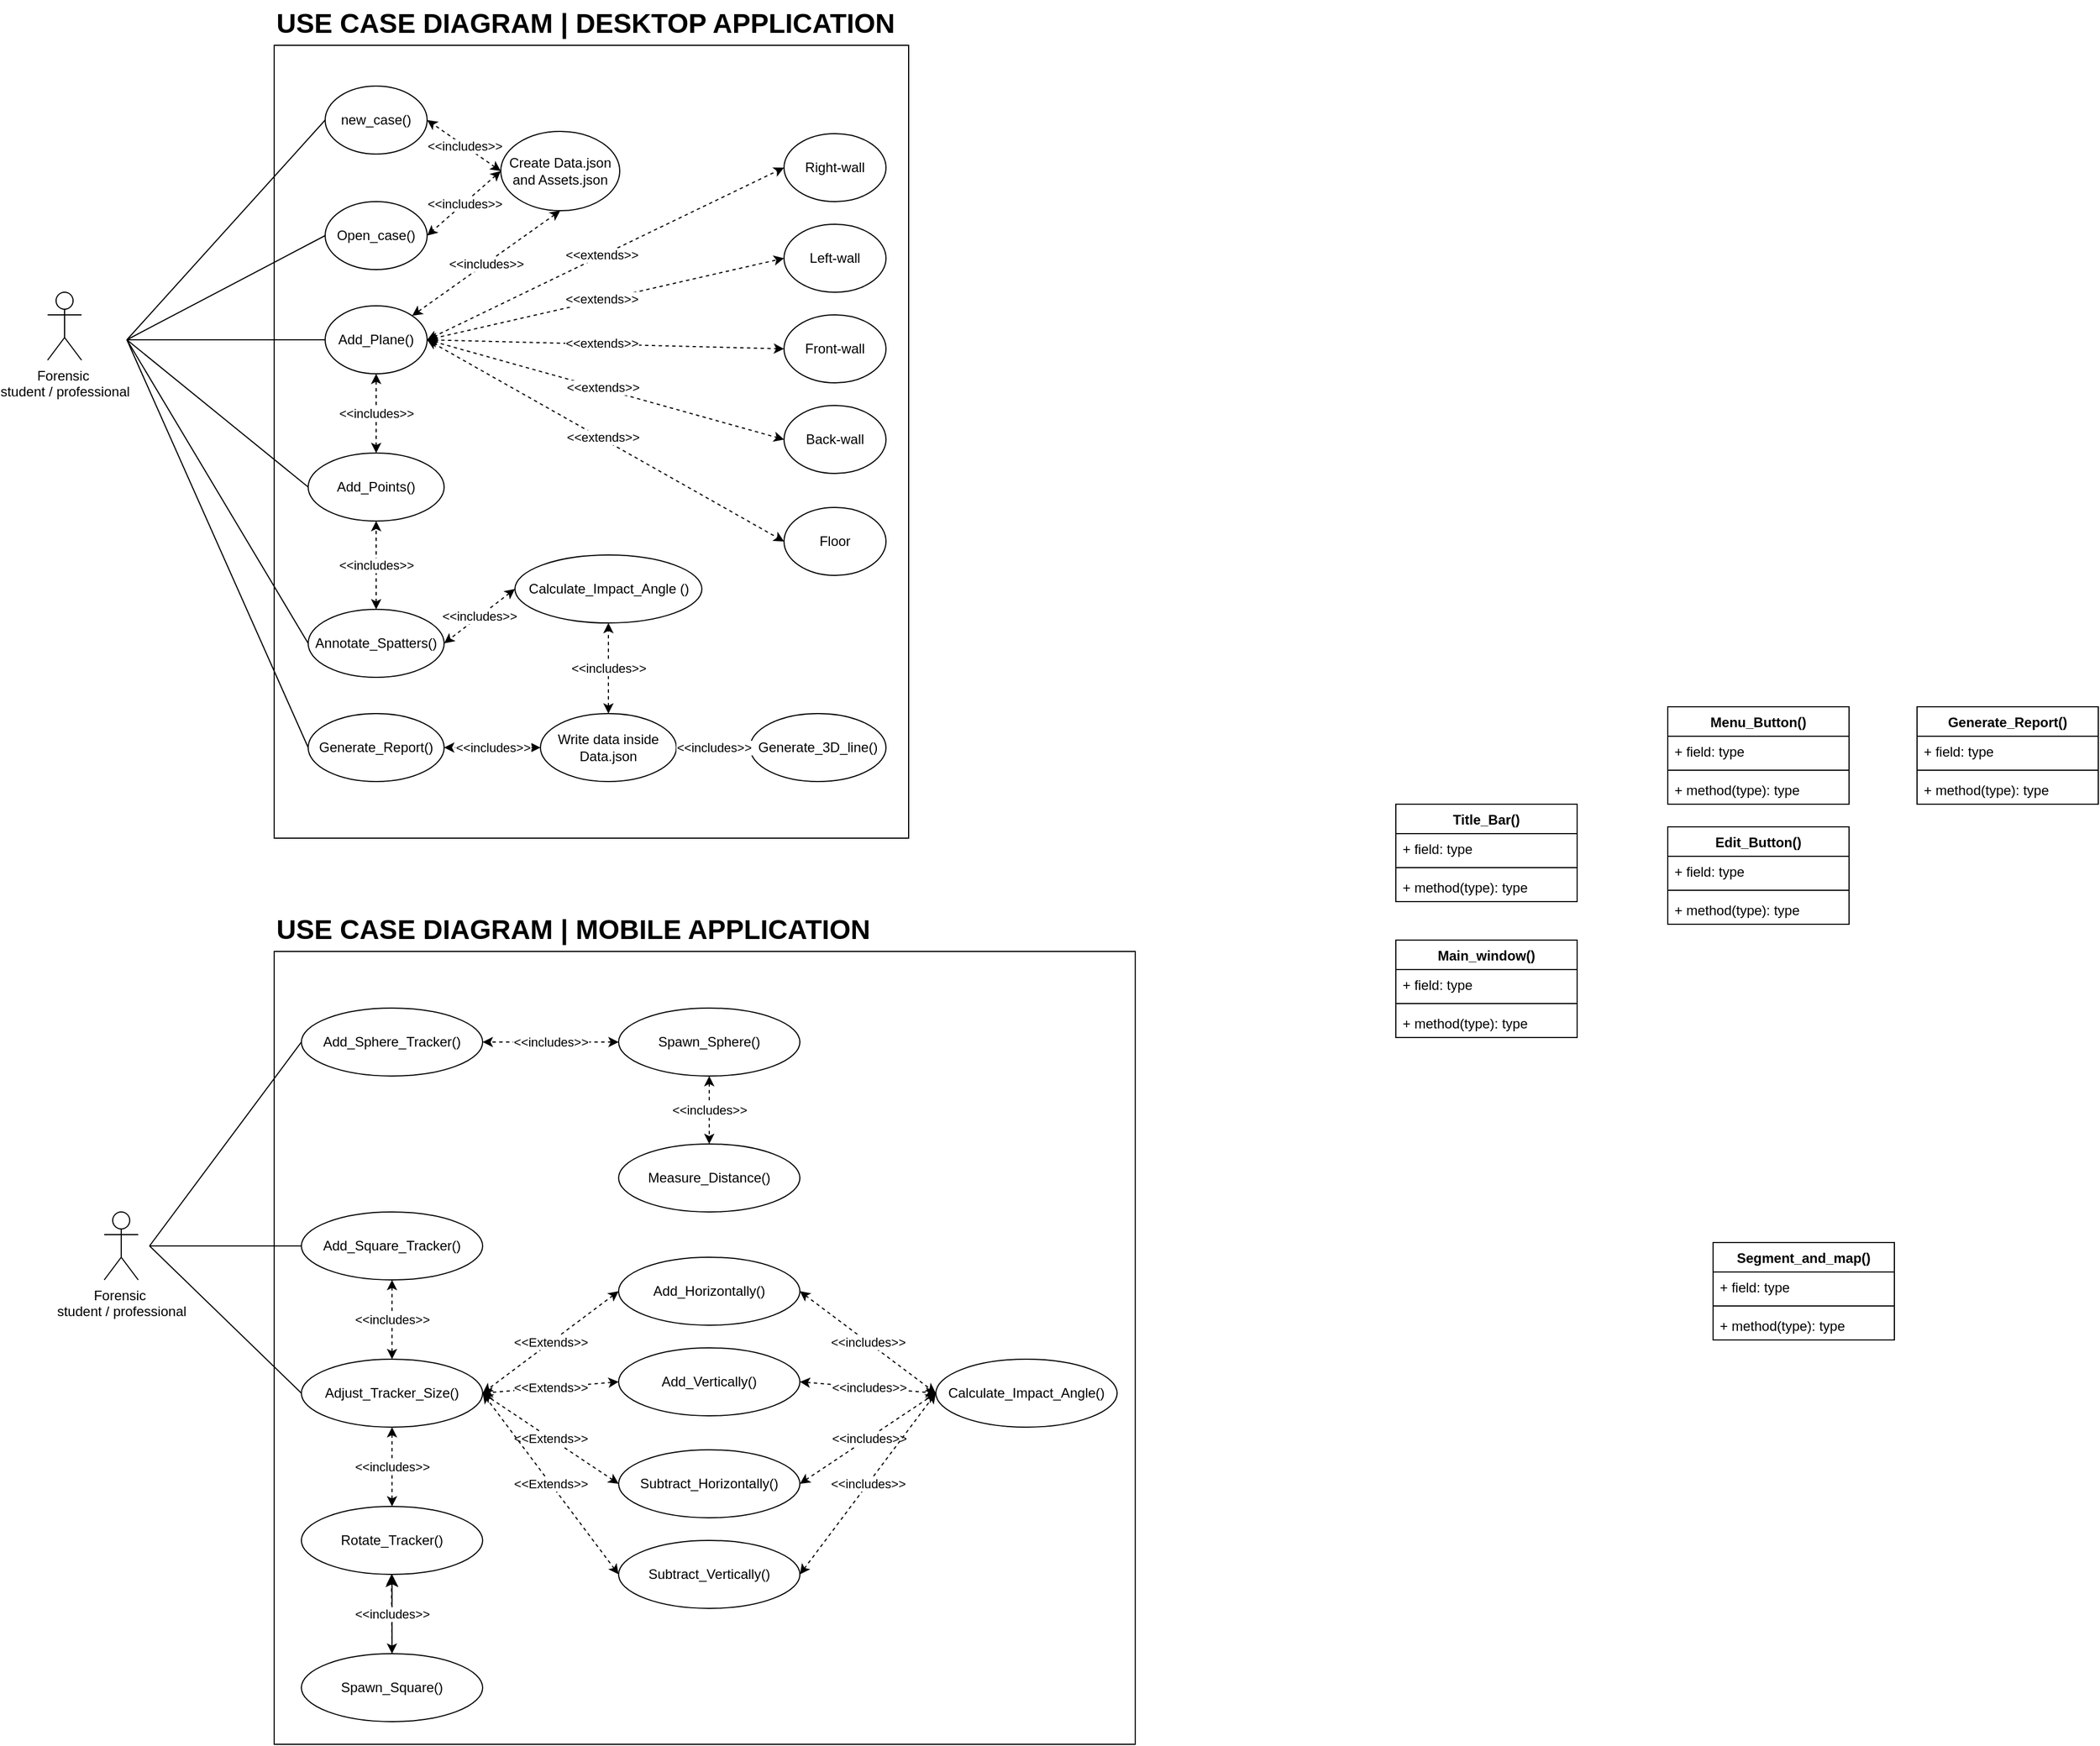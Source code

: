 <mxfile version="26.1.1">
  <diagram name="Page-1" id="USe7JkYApASF65cn7Bxd">
    <mxGraphModel dx="1627" dy="911" grid="1" gridSize="10" guides="1" tooltips="1" connect="1" arrows="1" fold="1" page="1" pageScale="1" pageWidth="850" pageHeight="1100" math="0" shadow="0">
      <root>
        <mxCell id="0" />
        <mxCell id="1" parent="0" />
        <mxCell id="eS0NiImWV8BJjzmMwiop-34" value="" style="rounded=0;whiteSpace=wrap;html=1;movable=0;resizable=0;rotatable=0;deletable=0;editable=0;locked=1;connectable=0;" parent="1" vertex="1">
          <mxGeometry x="190" y="990" width="760" height="700" as="geometry" />
        </mxCell>
        <mxCell id="eS0NiImWV8BJjzmMwiop-35" value="Forensic&amp;nbsp;&lt;div&gt;student / professional&lt;/div&gt;" style="shape=umlActor;verticalLabelPosition=bottom;verticalAlign=top;html=1;outlineConnect=0;" parent="1" vertex="1">
          <mxGeometry x="40" y="1220" width="30" height="60" as="geometry" />
        </mxCell>
        <mxCell id="eS0NiImWV8BJjzmMwiop-36" value="&lt;h1 style=&quot;margin-top: 0px;&quot;&gt;USE CASE DIAGRAM | MOBILE APPLICATION&lt;/h1&gt;" style="text;html=1;whiteSpace=wrap;overflow=hidden;rounded=0;" parent="1" vertex="1">
          <mxGeometry x="190" y="950" width="590" height="50" as="geometry" />
        </mxCell>
        <mxCell id="eS0NiImWV8BJjzmMwiop-38" value="" style="group" parent="1" vertex="1" connectable="0">
          <mxGeometry x="-10" y="150" width="790" height="740" as="geometry" />
        </mxCell>
        <mxCell id="eS0NiImWV8BJjzmMwiop-2" value="" style="rounded=0;whiteSpace=wrap;html=1;movable=1;resizable=1;rotatable=1;deletable=1;editable=1;locked=0;connectable=1;" parent="eS0NiImWV8BJjzmMwiop-38" vertex="1">
          <mxGeometry x="200" y="40" width="560" height="700" as="geometry" />
        </mxCell>
        <mxCell id="uYjDv0PG9nmL270Jhfq2-1" value="Forensic&amp;nbsp;&lt;div&gt;student / professional&lt;/div&gt;" style="shape=umlActor;verticalLabelPosition=bottom;verticalAlign=top;html=1;outlineConnect=0;" parent="eS0NiImWV8BJjzmMwiop-38" vertex="1">
          <mxGeometry y="258" width="30" height="60" as="geometry" />
        </mxCell>
        <mxCell id="uYjDv0PG9nmL270Jhfq2-3" value="new_case()" style="ellipse;whiteSpace=wrap;html=1;" parent="eS0NiImWV8BJjzmMwiop-38" vertex="1">
          <mxGeometry x="245" y="76" width="90" height="60" as="geometry" />
        </mxCell>
        <mxCell id="uYjDv0PG9nmL270Jhfq2-4" value="Open_case()" style="ellipse;whiteSpace=wrap;html=1;" parent="eS0NiImWV8BJjzmMwiop-38" vertex="1">
          <mxGeometry x="245" y="178" width="90" height="60" as="geometry" />
        </mxCell>
        <mxCell id="uYjDv0PG9nmL270Jhfq2-5" value="" style="endArrow=none;html=1;rounded=0;entryX=0;entryY=0.5;entryDx=0;entryDy=0;" parent="eS0NiImWV8BJjzmMwiop-38" target="uYjDv0PG9nmL270Jhfq2-3" edge="1">
          <mxGeometry width="50" height="50" relative="1" as="geometry">
            <mxPoint x="70" y="300" as="sourcePoint" />
            <mxPoint x="230" y="106" as="targetPoint" />
          </mxGeometry>
        </mxCell>
        <mxCell id="uYjDv0PG9nmL270Jhfq2-6" value="" style="endArrow=none;html=1;rounded=0;entryX=0;entryY=0.5;entryDx=0;entryDy=0;" parent="eS0NiImWV8BJjzmMwiop-38" target="uYjDv0PG9nmL270Jhfq2-4" edge="1">
          <mxGeometry width="50" height="50" relative="1" as="geometry">
            <mxPoint x="70" y="300" as="sourcePoint" />
            <mxPoint x="240" y="116" as="targetPoint" />
          </mxGeometry>
        </mxCell>
        <mxCell id="uYjDv0PG9nmL270Jhfq2-7" value="Add_Plane()" style="ellipse;whiteSpace=wrap;html=1;" parent="eS0NiImWV8BJjzmMwiop-38" vertex="1">
          <mxGeometry x="245" y="270" width="90" height="60" as="geometry" />
        </mxCell>
        <mxCell id="uYjDv0PG9nmL270Jhfq2-9" value="Right-wall" style="ellipse;whiteSpace=wrap;html=1;" parent="eS0NiImWV8BJjzmMwiop-38" vertex="1">
          <mxGeometry x="650" y="118" width="90" height="60" as="geometry" />
        </mxCell>
        <mxCell id="uYjDv0PG9nmL270Jhfq2-10" value="Left-wall" style="ellipse;whiteSpace=wrap;html=1;" parent="eS0NiImWV8BJjzmMwiop-38" vertex="1">
          <mxGeometry x="650" y="198" width="90" height="60" as="geometry" />
        </mxCell>
        <mxCell id="uYjDv0PG9nmL270Jhfq2-11" value="Front-wall" style="ellipse;whiteSpace=wrap;html=1;" parent="eS0NiImWV8BJjzmMwiop-38" vertex="1">
          <mxGeometry x="650" y="278" width="90" height="60" as="geometry" />
        </mxCell>
        <mxCell id="uYjDv0PG9nmL270Jhfq2-12" value="Back-wall" style="ellipse;whiteSpace=wrap;html=1;" parent="eS0NiImWV8BJjzmMwiop-38" vertex="1">
          <mxGeometry x="650" y="358" width="90" height="60" as="geometry" />
        </mxCell>
        <mxCell id="uYjDv0PG9nmL270Jhfq2-13" value="Floor" style="ellipse;whiteSpace=wrap;html=1;" parent="eS0NiImWV8BJjzmMwiop-38" vertex="1">
          <mxGeometry x="650" y="448" width="90" height="60" as="geometry" />
        </mxCell>
        <mxCell id="uYjDv0PG9nmL270Jhfq2-19" value="" style="endArrow=classic;startArrow=classic;html=1;rounded=0;dashed=1;entryX=0;entryY=0.5;entryDx=0;entryDy=0;exitX=1;exitY=0.5;exitDx=0;exitDy=0;" parent="eS0NiImWV8BJjzmMwiop-38" source="uYjDv0PG9nmL270Jhfq2-7" target="uYjDv0PG9nmL270Jhfq2-9" edge="1">
          <mxGeometry width="50" height="50" relative="1" as="geometry">
            <mxPoint x="142" y="271" as="sourcePoint" />
            <mxPoint x="240" y="318" as="targetPoint" />
          </mxGeometry>
        </mxCell>
        <mxCell id="uYjDv0PG9nmL270Jhfq2-20" value="&amp;lt;&amp;lt;extends&amp;gt;&amp;gt;" style="edgeLabel;html=1;align=center;verticalAlign=middle;resizable=0;points=[];" parent="uYjDv0PG9nmL270Jhfq2-19" vertex="1" connectable="0">
          <mxGeometry x="-0.021" y="1" relative="1" as="geometry">
            <mxPoint as="offset" />
          </mxGeometry>
        </mxCell>
        <mxCell id="uYjDv0PG9nmL270Jhfq2-21" value="" style="endArrow=classic;startArrow=classic;html=1;rounded=0;dashed=1;entryX=0;entryY=0.5;entryDx=0;entryDy=0;exitX=1;exitY=0.5;exitDx=0;exitDy=0;" parent="eS0NiImWV8BJjzmMwiop-38" source="uYjDv0PG9nmL270Jhfq2-7" target="uYjDv0PG9nmL270Jhfq2-10" edge="1">
          <mxGeometry width="50" height="50" relative="1" as="geometry">
            <mxPoint x="330" y="318" as="sourcePoint" />
            <mxPoint x="440" y="158" as="targetPoint" />
          </mxGeometry>
        </mxCell>
        <mxCell id="uYjDv0PG9nmL270Jhfq2-22" value="&amp;lt;&amp;lt;extends&amp;gt;&amp;gt;" style="edgeLabel;html=1;align=center;verticalAlign=middle;resizable=0;points=[];" parent="uYjDv0PG9nmL270Jhfq2-21" vertex="1" connectable="0">
          <mxGeometry x="-0.021" y="1" relative="1" as="geometry">
            <mxPoint as="offset" />
          </mxGeometry>
        </mxCell>
        <mxCell id="uYjDv0PG9nmL270Jhfq2-23" value="" style="endArrow=classic;startArrow=classic;html=1;rounded=0;dashed=1;entryX=0;entryY=0.5;entryDx=0;entryDy=0;exitX=1;exitY=0.5;exitDx=0;exitDy=0;" parent="eS0NiImWV8BJjzmMwiop-38" source="uYjDv0PG9nmL270Jhfq2-7" target="uYjDv0PG9nmL270Jhfq2-11" edge="1">
          <mxGeometry width="50" height="50" relative="1" as="geometry">
            <mxPoint x="340" y="328" as="sourcePoint" />
            <mxPoint x="450" y="168" as="targetPoint" />
          </mxGeometry>
        </mxCell>
        <mxCell id="uYjDv0PG9nmL270Jhfq2-24" value="&amp;lt;&amp;lt;extends&amp;gt;&amp;gt;" style="edgeLabel;html=1;align=center;verticalAlign=middle;resizable=0;points=[];" parent="uYjDv0PG9nmL270Jhfq2-23" vertex="1" connectable="0">
          <mxGeometry x="-0.021" y="1" relative="1" as="geometry">
            <mxPoint as="offset" />
          </mxGeometry>
        </mxCell>
        <mxCell id="uYjDv0PG9nmL270Jhfq2-25" value="" style="endArrow=classic;startArrow=classic;html=1;rounded=0;dashed=1;entryX=0;entryY=0.5;entryDx=0;entryDy=0;exitX=1;exitY=0.5;exitDx=0;exitDy=0;" parent="eS0NiImWV8BJjzmMwiop-38" source="uYjDv0PG9nmL270Jhfq2-7" target="uYjDv0PG9nmL270Jhfq2-12" edge="1">
          <mxGeometry width="50" height="50" relative="1" as="geometry">
            <mxPoint x="350" y="338" as="sourcePoint" />
            <mxPoint x="460" y="178" as="targetPoint" />
          </mxGeometry>
        </mxCell>
        <mxCell id="uYjDv0PG9nmL270Jhfq2-26" value="&amp;lt;&amp;lt;extends&amp;gt;&amp;gt;" style="edgeLabel;html=1;align=center;verticalAlign=middle;resizable=0;points=[];" parent="uYjDv0PG9nmL270Jhfq2-25" vertex="1" connectable="0">
          <mxGeometry x="-0.021" y="1" relative="1" as="geometry">
            <mxPoint as="offset" />
          </mxGeometry>
        </mxCell>
        <mxCell id="uYjDv0PG9nmL270Jhfq2-27" value="" style="endArrow=classic;startArrow=classic;html=1;rounded=0;dashed=1;entryX=0;entryY=0.5;entryDx=0;entryDy=0;exitX=1;exitY=0.5;exitDx=0;exitDy=0;" parent="eS0NiImWV8BJjzmMwiop-38" source="uYjDv0PG9nmL270Jhfq2-7" target="uYjDv0PG9nmL270Jhfq2-13" edge="1">
          <mxGeometry width="50" height="50" relative="1" as="geometry">
            <mxPoint x="360" y="348" as="sourcePoint" />
            <mxPoint x="470" y="188" as="targetPoint" />
          </mxGeometry>
        </mxCell>
        <mxCell id="uYjDv0PG9nmL270Jhfq2-28" value="&amp;lt;&amp;lt;extends&amp;gt;&amp;gt;" style="edgeLabel;html=1;align=center;verticalAlign=middle;resizable=0;points=[];" parent="uYjDv0PG9nmL270Jhfq2-27" vertex="1" connectable="0">
          <mxGeometry x="-0.021" y="1" relative="1" as="geometry">
            <mxPoint as="offset" />
          </mxGeometry>
        </mxCell>
        <mxCell id="uYjDv0PG9nmL270Jhfq2-30" value="Add_Points()" style="ellipse;whiteSpace=wrap;html=1;" parent="eS0NiImWV8BJjzmMwiop-38" vertex="1">
          <mxGeometry x="230" y="400" width="120" height="60" as="geometry" />
        </mxCell>
        <mxCell id="uYjDv0PG9nmL270Jhfq2-41" value="" style="endArrow=classic;startArrow=classic;html=1;rounded=0;dashed=1;entryX=0.5;entryY=1;entryDx=0;entryDy=0;exitX=0.5;exitY=0;exitDx=0;exitDy=0;" parent="eS0NiImWV8BJjzmMwiop-38" source="uYjDv0PG9nmL270Jhfq2-30" target="uYjDv0PG9nmL270Jhfq2-7" edge="1">
          <mxGeometry width="50" height="50" relative="1" as="geometry">
            <mxPoint x="140" y="368" as="sourcePoint" />
            <mxPoint x="240" y="318" as="targetPoint" />
          </mxGeometry>
        </mxCell>
        <mxCell id="uYjDv0PG9nmL270Jhfq2-42" value="&amp;lt;&amp;lt;includes&amp;gt;&amp;gt;" style="edgeLabel;html=1;align=center;verticalAlign=middle;resizable=0;points=[];" parent="uYjDv0PG9nmL270Jhfq2-41" vertex="1" connectable="0">
          <mxGeometry x="0.002" relative="1" as="geometry">
            <mxPoint as="offset" />
          </mxGeometry>
        </mxCell>
        <mxCell id="uYjDv0PG9nmL270Jhfq2-43" value="Annotate_Spatters()" style="ellipse;whiteSpace=wrap;html=1;" parent="eS0NiImWV8BJjzmMwiop-38" vertex="1">
          <mxGeometry x="230" y="538" width="120" height="60" as="geometry" />
        </mxCell>
        <mxCell id="uYjDv0PG9nmL270Jhfq2-44" value="" style="endArrow=classic;startArrow=classic;html=1;rounded=0;dashed=1;entryX=0.5;entryY=1;entryDx=0;entryDy=0;exitX=0.5;exitY=0;exitDx=0;exitDy=0;" parent="eS0NiImWV8BJjzmMwiop-38" source="uYjDv0PG9nmL270Jhfq2-43" target="uYjDv0PG9nmL270Jhfq2-30" edge="1">
          <mxGeometry width="50" height="50" relative="1" as="geometry">
            <mxPoint x="390" y="668" as="sourcePoint" />
            <mxPoint x="390" y="558" as="targetPoint" />
          </mxGeometry>
        </mxCell>
        <mxCell id="uYjDv0PG9nmL270Jhfq2-45" value="&amp;lt;&amp;lt;includes&amp;gt;&amp;gt;" style="edgeLabel;html=1;align=center;verticalAlign=middle;resizable=0;points=[];" parent="uYjDv0PG9nmL270Jhfq2-44" vertex="1" connectable="0">
          <mxGeometry x="0.002" relative="1" as="geometry">
            <mxPoint as="offset" />
          </mxGeometry>
        </mxCell>
        <mxCell id="_AARv4OHIewm0ZB3Cl0f-1" value="Calculate_Impact_Angle ()" style="ellipse;whiteSpace=wrap;html=1;" parent="eS0NiImWV8BJjzmMwiop-38" vertex="1">
          <mxGeometry x="412.5" y="490" width="165" height="60" as="geometry" />
        </mxCell>
        <mxCell id="_AARv4OHIewm0ZB3Cl0f-2" value="" style="endArrow=classic;startArrow=classic;html=1;rounded=0;dashed=1;entryX=1;entryY=0.5;entryDx=0;entryDy=0;exitX=0;exitY=0.5;exitDx=0;exitDy=0;" parent="eS0NiImWV8BJjzmMwiop-38" source="_AARv4OHIewm0ZB3Cl0f-1" target="uYjDv0PG9nmL270Jhfq2-43" edge="1">
          <mxGeometry width="50" height="50" relative="1" as="geometry">
            <mxPoint x="610" y="668" as="sourcePoint" />
            <mxPoint x="495" y="508" as="targetPoint" />
          </mxGeometry>
        </mxCell>
        <mxCell id="_AARv4OHIewm0ZB3Cl0f-3" value="&amp;lt;&amp;lt;includes&amp;gt;&amp;gt;" style="edgeLabel;html=1;align=center;verticalAlign=middle;resizable=0;points=[];" parent="_AARv4OHIewm0ZB3Cl0f-2" vertex="1" connectable="0">
          <mxGeometry x="0.002" relative="1" as="geometry">
            <mxPoint as="offset" />
          </mxGeometry>
        </mxCell>
        <mxCell id="eS0NiImWV8BJjzmMwiop-1" value="&lt;h1 style=&quot;margin-top: 0px;&quot;&gt;USE CASE DIAGRAM | DESKTOP APPLICATION&lt;/h1&gt;" style="text;html=1;whiteSpace=wrap;overflow=hidden;rounded=0;" parent="eS0NiImWV8BJjzmMwiop-38" vertex="1">
          <mxGeometry x="200" width="590" height="50" as="geometry" />
        </mxCell>
        <mxCell id="eS0NiImWV8BJjzmMwiop-4" value="Create Data.json and Assets.json" style="ellipse;whiteSpace=wrap;html=1;" parent="eS0NiImWV8BJjzmMwiop-38" vertex="1">
          <mxGeometry x="400" y="116" width="105" height="70" as="geometry" />
        </mxCell>
        <mxCell id="eS0NiImWV8BJjzmMwiop-5" value="" style="endArrow=classic;startArrow=classic;html=1;rounded=0;dashed=1;entryX=1;entryY=0.5;entryDx=0;entryDy=0;exitX=0;exitY=0.5;exitDx=0;exitDy=0;" parent="eS0NiImWV8BJjzmMwiop-38" source="eS0NiImWV8BJjzmMwiop-4" target="uYjDv0PG9nmL270Jhfq2-3" edge="1">
          <mxGeometry width="50" height="50" relative="1" as="geometry">
            <mxPoint x="400" y="151" as="sourcePoint" />
            <mxPoint x="360" y="216" as="targetPoint" />
          </mxGeometry>
        </mxCell>
        <mxCell id="eS0NiImWV8BJjzmMwiop-6" value="&amp;lt;&amp;lt;includes&amp;gt;&amp;gt;" style="edgeLabel;html=1;align=center;verticalAlign=middle;resizable=0;points=[];" parent="eS0NiImWV8BJjzmMwiop-5" vertex="1" connectable="0">
          <mxGeometry x="0.002" relative="1" as="geometry">
            <mxPoint as="offset" />
          </mxGeometry>
        </mxCell>
        <mxCell id="eS0NiImWV8BJjzmMwiop-9" value="" style="endArrow=classic;startArrow=classic;html=1;rounded=0;dashed=1;entryX=1;entryY=0.5;entryDx=0;entryDy=0;exitX=0;exitY=0.5;exitDx=0;exitDy=0;" parent="eS0NiImWV8BJjzmMwiop-38" source="eS0NiImWV8BJjzmMwiop-4" target="uYjDv0PG9nmL270Jhfq2-4" edge="1">
          <mxGeometry width="50" height="50" relative="1" as="geometry">
            <mxPoint x="397" y="152" as="sourcePoint" />
            <mxPoint x="330" y="116" as="targetPoint" />
          </mxGeometry>
        </mxCell>
        <mxCell id="eS0NiImWV8BJjzmMwiop-10" value="&amp;lt;&amp;lt;includes&amp;gt;&amp;gt;" style="edgeLabel;html=1;align=center;verticalAlign=middle;resizable=0;points=[];" parent="eS0NiImWV8BJjzmMwiop-9" vertex="1" connectable="0">
          <mxGeometry x="0.002" relative="1" as="geometry">
            <mxPoint as="offset" />
          </mxGeometry>
        </mxCell>
        <mxCell id="eS0NiImWV8BJjzmMwiop-11" value="" style="endArrow=none;html=1;rounded=0;entryX=0;entryY=0.5;entryDx=0;entryDy=0;" parent="eS0NiImWV8BJjzmMwiop-38" target="uYjDv0PG9nmL270Jhfq2-7" edge="1">
          <mxGeometry width="50" height="50" relative="1" as="geometry">
            <mxPoint x="70" y="300" as="sourcePoint" />
            <mxPoint x="230" y="300" as="targetPoint" />
          </mxGeometry>
        </mxCell>
        <mxCell id="eS0NiImWV8BJjzmMwiop-12" value="" style="endArrow=classic;startArrow=classic;html=1;rounded=0;dashed=1;entryX=1;entryY=0;entryDx=0;entryDy=0;exitX=0.5;exitY=1;exitDx=0;exitDy=0;" parent="eS0NiImWV8BJjzmMwiop-38" source="eS0NiImWV8BJjzmMwiop-4" target="uYjDv0PG9nmL270Jhfq2-7" edge="1">
          <mxGeometry width="50" height="50" relative="1" as="geometry">
            <mxPoint x="390" y="215" as="sourcePoint" />
            <mxPoint x="310" y="270" as="targetPoint" />
          </mxGeometry>
        </mxCell>
        <mxCell id="eS0NiImWV8BJjzmMwiop-13" value="&amp;lt;&amp;lt;includes&amp;gt;&amp;gt;" style="edgeLabel;html=1;align=center;verticalAlign=middle;resizable=0;points=[];" parent="eS0NiImWV8BJjzmMwiop-12" vertex="1" connectable="0">
          <mxGeometry x="0.002" relative="1" as="geometry">
            <mxPoint as="offset" />
          </mxGeometry>
        </mxCell>
        <mxCell id="eS0NiImWV8BJjzmMwiop-14" value="" style="endArrow=none;html=1;rounded=0;entryX=0;entryY=0.5;entryDx=0;entryDy=0;" parent="eS0NiImWV8BJjzmMwiop-38" target="uYjDv0PG9nmL270Jhfq2-30" edge="1">
          <mxGeometry width="50" height="50" relative="1" as="geometry">
            <mxPoint x="70" y="300" as="sourcePoint" />
            <mxPoint x="240" y="310" as="targetPoint" />
          </mxGeometry>
        </mxCell>
        <mxCell id="eS0NiImWV8BJjzmMwiop-15" value="" style="endArrow=none;html=1;rounded=0;entryX=0;entryY=0.5;entryDx=0;entryDy=0;" parent="eS0NiImWV8BJjzmMwiop-38" target="uYjDv0PG9nmL270Jhfq2-43" edge="1">
          <mxGeometry width="50" height="50" relative="1" as="geometry">
            <mxPoint x="70" y="300" as="sourcePoint" />
            <mxPoint x="240" y="440" as="targetPoint" />
          </mxGeometry>
        </mxCell>
        <mxCell id="eS0NiImWV8BJjzmMwiop-18" value="Write data inside Data.json" style="ellipse;whiteSpace=wrap;html=1;" parent="eS0NiImWV8BJjzmMwiop-38" vertex="1">
          <mxGeometry x="435" y="630" width="120" height="60" as="geometry" />
        </mxCell>
        <mxCell id="eS0NiImWV8BJjzmMwiop-19" value="" style="endArrow=classic;startArrow=classic;html=1;rounded=0;dashed=1;entryX=0.5;entryY=1;entryDx=0;entryDy=0;exitX=0.5;exitY=0;exitDx=0;exitDy=0;" parent="eS0NiImWV8BJjzmMwiop-38" source="eS0NiImWV8BJjzmMwiop-18" target="_AARv4OHIewm0ZB3Cl0f-1" edge="1">
          <mxGeometry width="50" height="50" relative="1" as="geometry">
            <mxPoint x="665" y="620" as="sourcePoint" />
            <mxPoint x="550" y="620" as="targetPoint" />
          </mxGeometry>
        </mxCell>
        <mxCell id="eS0NiImWV8BJjzmMwiop-20" value="&amp;lt;&amp;lt;includes&amp;gt;&amp;gt;" style="edgeLabel;html=1;align=center;verticalAlign=middle;resizable=0;points=[];" parent="eS0NiImWV8BJjzmMwiop-19" vertex="1" connectable="0">
          <mxGeometry x="0.002" relative="1" as="geometry">
            <mxPoint as="offset" />
          </mxGeometry>
        </mxCell>
        <mxCell id="eS0NiImWV8BJjzmMwiop-21" value="Generate_3D_line()" style="ellipse;whiteSpace=wrap;html=1;" parent="eS0NiImWV8BJjzmMwiop-38" vertex="1">
          <mxGeometry x="620" y="630" width="120" height="60" as="geometry" />
        </mxCell>
        <mxCell id="eS0NiImWV8BJjzmMwiop-22" value="" style="endArrow=classic;startArrow=classic;html=1;rounded=0;dashed=1;entryX=1;entryY=0.5;entryDx=0;entryDy=0;exitX=0;exitY=0.5;exitDx=0;exitDy=0;" parent="eS0NiImWV8BJjzmMwiop-38" source="eS0NiImWV8BJjzmMwiop-21" target="eS0NiImWV8BJjzmMwiop-18" edge="1">
          <mxGeometry width="50" height="50" relative="1" as="geometry">
            <mxPoint x="660" y="578" as="sourcePoint" />
            <mxPoint x="535" y="578" as="targetPoint" />
          </mxGeometry>
        </mxCell>
        <mxCell id="eS0NiImWV8BJjzmMwiop-23" value="&amp;lt;&amp;lt;includes&amp;gt;&amp;gt;" style="edgeLabel;html=1;align=center;verticalAlign=middle;resizable=0;points=[];" parent="eS0NiImWV8BJjzmMwiop-22" vertex="1" connectable="0">
          <mxGeometry x="0.002" relative="1" as="geometry">
            <mxPoint as="offset" />
          </mxGeometry>
        </mxCell>
        <mxCell id="eS0NiImWV8BJjzmMwiop-24" value="Generate_Report()" style="ellipse;whiteSpace=wrap;html=1;" parent="eS0NiImWV8BJjzmMwiop-38" vertex="1">
          <mxGeometry x="230" y="630" width="120" height="60" as="geometry" />
        </mxCell>
        <mxCell id="eS0NiImWV8BJjzmMwiop-25" value="" style="endArrow=none;html=1;rounded=0;entryX=0;entryY=0.5;entryDx=0;entryDy=0;" parent="eS0NiImWV8BJjzmMwiop-38" target="eS0NiImWV8BJjzmMwiop-24" edge="1">
          <mxGeometry width="50" height="50" relative="1" as="geometry">
            <mxPoint x="70" y="300" as="sourcePoint" />
            <mxPoint x="240" y="578" as="targetPoint" />
          </mxGeometry>
        </mxCell>
        <mxCell id="eS0NiImWV8BJjzmMwiop-32" value="" style="endArrow=classic;startArrow=classic;html=1;rounded=0;dashed=1;entryX=1;entryY=0.5;entryDx=0;entryDy=0;exitX=0;exitY=0.5;exitDx=0;exitDy=0;" parent="eS0NiImWV8BJjzmMwiop-38" source="eS0NiImWV8BJjzmMwiop-18" target="eS0NiImWV8BJjzmMwiop-24" edge="1">
          <mxGeometry width="50" height="50" relative="1" as="geometry">
            <mxPoint x="462" y="598" as="sourcePoint" />
            <mxPoint x="400" y="646" as="targetPoint" />
          </mxGeometry>
        </mxCell>
        <mxCell id="eS0NiImWV8BJjzmMwiop-33" value="&amp;lt;&amp;lt;includes&amp;gt;&amp;gt;" style="edgeLabel;html=1;align=center;verticalAlign=middle;resizable=0;points=[];" parent="eS0NiImWV8BJjzmMwiop-32" vertex="1" connectable="0">
          <mxGeometry x="0.002" relative="1" as="geometry">
            <mxPoint as="offset" />
          </mxGeometry>
        </mxCell>
        <mxCell id="eS0NiImWV8BJjzmMwiop-39" value="Add_Sphere_Tracker()" style="ellipse;whiteSpace=wrap;html=1;" parent="1" vertex="1">
          <mxGeometry x="214" y="1040" width="160" height="60" as="geometry" />
        </mxCell>
        <mxCell id="eS0NiImWV8BJjzmMwiop-40" value="Add_Square_Tracker()" style="ellipse;whiteSpace=wrap;html=1;" parent="1" vertex="1">
          <mxGeometry x="214" y="1220" width="160" height="60" as="geometry" />
        </mxCell>
        <mxCell id="eS0NiImWV8BJjzmMwiop-41" value="" style="endArrow=none;html=1;rounded=0;fontSize=12;startSize=8;endSize=8;curved=1;entryX=0;entryY=0.5;entryDx=0;entryDy=0;" parent="1" target="eS0NiImWV8BJjzmMwiop-39" edge="1">
          <mxGeometry width="50" height="50" relative="1" as="geometry">
            <mxPoint x="80" y="1250" as="sourcePoint" />
            <mxPoint x="400" y="1030" as="targetPoint" />
          </mxGeometry>
        </mxCell>
        <mxCell id="eS0NiImWV8BJjzmMwiop-42" value="" style="endArrow=none;html=1;rounded=0;fontSize=12;startSize=8;endSize=8;curved=1;entryX=0;entryY=0.5;entryDx=0;entryDy=0;" parent="1" target="eS0NiImWV8BJjzmMwiop-40" edge="1">
          <mxGeometry width="50" height="50" relative="1" as="geometry">
            <mxPoint x="80" y="1250" as="sourcePoint" />
            <mxPoint x="250" y="1080" as="targetPoint" />
          </mxGeometry>
        </mxCell>
        <mxCell id="eS0NiImWV8BJjzmMwiop-44" value="Spawn_Sphere()" style="ellipse;whiteSpace=wrap;html=1;" parent="1" vertex="1">
          <mxGeometry x="494" y="1040" width="160" height="60" as="geometry" />
        </mxCell>
        <mxCell id="eS0NiImWV8BJjzmMwiop-46" value="" style="endArrow=classic;startArrow=classic;html=1;rounded=0;dashed=1;entryX=1;entryY=0.5;entryDx=0;entryDy=0;exitX=0;exitY=0.5;exitDx=0;exitDy=0;" parent="1" source="eS0NiImWV8BJjzmMwiop-44" target="eS0NiImWV8BJjzmMwiop-39" edge="1">
          <mxGeometry width="50" height="50" relative="1" as="geometry">
            <mxPoint x="479" y="1060" as="sourcePoint" />
            <mxPoint x="394" y="1060" as="targetPoint" />
          </mxGeometry>
        </mxCell>
        <mxCell id="eS0NiImWV8BJjzmMwiop-47" value="&amp;lt;&amp;lt;includes&amp;gt;&amp;gt;" style="edgeLabel;html=1;align=center;verticalAlign=middle;resizable=0;points=[];" parent="eS0NiImWV8BJjzmMwiop-46" vertex="1" connectable="0">
          <mxGeometry x="0.002" relative="1" as="geometry">
            <mxPoint as="offset" />
          </mxGeometry>
        </mxCell>
        <mxCell id="eS0NiImWV8BJjzmMwiop-48" value="Measure_Distance()" style="ellipse;whiteSpace=wrap;html=1;" parent="1" vertex="1">
          <mxGeometry x="494" y="1160" width="160" height="60" as="geometry" />
        </mxCell>
        <mxCell id="eS0NiImWV8BJjzmMwiop-49" value="" style="endArrow=classic;startArrow=classic;html=1;rounded=0;dashed=1;entryX=0.5;entryY=0;entryDx=0;entryDy=0;exitX=0.5;exitY=1;exitDx=0;exitDy=0;" parent="1" source="eS0NiImWV8BJjzmMwiop-44" target="eS0NiImWV8BJjzmMwiop-48" edge="1">
          <mxGeometry width="50" height="50" relative="1" as="geometry">
            <mxPoint x="504" y="1080" as="sourcePoint" />
            <mxPoint x="384" y="1080" as="targetPoint" />
          </mxGeometry>
        </mxCell>
        <mxCell id="eS0NiImWV8BJjzmMwiop-50" value="&amp;lt;&amp;lt;includes&amp;gt;&amp;gt;" style="edgeLabel;html=1;align=center;verticalAlign=middle;resizable=0;points=[];" parent="eS0NiImWV8BJjzmMwiop-49" vertex="1" connectable="0">
          <mxGeometry x="0.002" relative="1" as="geometry">
            <mxPoint as="offset" />
          </mxGeometry>
        </mxCell>
        <mxCell id="eS0NiImWV8BJjzmMwiop-51" value="Adjust_Tracker_Size()" style="ellipse;whiteSpace=wrap;html=1;" parent="1" vertex="1">
          <mxGeometry x="214" y="1350" width="160" height="60" as="geometry" />
        </mxCell>
        <mxCell id="eS0NiImWV8BJjzmMwiop-52" value="Subtract_Horizontally() " style="ellipse;whiteSpace=wrap;html=1;" parent="1" vertex="1">
          <mxGeometry x="494" y="1430" width="160" height="60" as="geometry" />
        </mxCell>
        <mxCell id="eS0NiImWV8BJjzmMwiop-53" value="Subtract_Vertically() " style="ellipse;whiteSpace=wrap;html=1;" parent="1" vertex="1">
          <mxGeometry x="494" y="1510" width="160" height="60" as="geometry" />
        </mxCell>
        <mxCell id="eS0NiImWV8BJjzmMwiop-54" value="Add_Horizontally() " style="ellipse;whiteSpace=wrap;html=1;" parent="1" vertex="1">
          <mxGeometry x="494" y="1260" width="160" height="60" as="geometry" />
        </mxCell>
        <mxCell id="eS0NiImWV8BJjzmMwiop-55" value="Add_Vertically() " style="ellipse;whiteSpace=wrap;html=1;" parent="1" vertex="1">
          <mxGeometry x="494" y="1340" width="160" height="60" as="geometry" />
        </mxCell>
        <mxCell id="eS0NiImWV8BJjzmMwiop-56" value="" style="endArrow=none;html=1;rounded=0;fontSize=12;startSize=8;endSize=8;curved=1;entryX=0;entryY=0.5;entryDx=0;entryDy=0;" parent="1" target="eS0NiImWV8BJjzmMwiop-51" edge="1">
          <mxGeometry width="50" height="50" relative="1" as="geometry">
            <mxPoint x="80" y="1250" as="sourcePoint" />
            <mxPoint x="250" y="1260" as="targetPoint" />
          </mxGeometry>
        </mxCell>
        <mxCell id="eS0NiImWV8BJjzmMwiop-57" value="" style="endArrow=classic;startArrow=classic;html=1;rounded=0;dashed=1;entryX=1;entryY=0.5;entryDx=0;entryDy=0;exitX=0;exitY=0.5;exitDx=0;exitDy=0;" parent="1" source="eS0NiImWV8BJjzmMwiop-54" target="eS0NiImWV8BJjzmMwiop-51" edge="1">
          <mxGeometry width="50" height="50" relative="1" as="geometry">
            <mxPoint x="474" y="1420" as="sourcePoint" />
            <mxPoint x="354" y="1420" as="targetPoint" />
          </mxGeometry>
        </mxCell>
        <mxCell id="eS0NiImWV8BJjzmMwiop-58" value="&amp;lt;&amp;lt;Extends&amp;gt;&amp;gt;" style="edgeLabel;html=1;align=center;verticalAlign=middle;resizable=0;points=[];" parent="eS0NiImWV8BJjzmMwiop-57" vertex="1" connectable="0">
          <mxGeometry x="0.002" relative="1" as="geometry">
            <mxPoint as="offset" />
          </mxGeometry>
        </mxCell>
        <mxCell id="eS0NiImWV8BJjzmMwiop-59" value="" style="endArrow=classic;startArrow=classic;html=1;rounded=0;dashed=1;entryX=1;entryY=0.5;entryDx=0;entryDy=0;exitX=0;exitY=0.5;exitDx=0;exitDy=0;" parent="1" source="eS0NiImWV8BJjzmMwiop-55" target="eS0NiImWV8BJjzmMwiop-51" edge="1">
          <mxGeometry width="50" height="50" relative="1" as="geometry">
            <mxPoint x="434" y="1300" as="sourcePoint" />
            <mxPoint x="384" y="1390" as="targetPoint" />
          </mxGeometry>
        </mxCell>
        <mxCell id="eS0NiImWV8BJjzmMwiop-60" value="&amp;lt;&amp;lt;Extends&amp;gt;&amp;gt;" style="edgeLabel;html=1;align=center;verticalAlign=middle;resizable=0;points=[];" parent="eS0NiImWV8BJjzmMwiop-59" vertex="1" connectable="0">
          <mxGeometry x="0.002" relative="1" as="geometry">
            <mxPoint as="offset" />
          </mxGeometry>
        </mxCell>
        <mxCell id="eS0NiImWV8BJjzmMwiop-61" value="" style="endArrow=classic;startArrow=classic;html=1;rounded=0;dashed=1;entryX=1;entryY=0.5;entryDx=0;entryDy=0;exitX=0;exitY=0.5;exitDx=0;exitDy=0;" parent="1" source="eS0NiImWV8BJjzmMwiop-52" target="eS0NiImWV8BJjzmMwiop-51" edge="1">
          <mxGeometry width="50" height="50" relative="1" as="geometry">
            <mxPoint x="444" y="1310" as="sourcePoint" />
            <mxPoint x="394" y="1400" as="targetPoint" />
          </mxGeometry>
        </mxCell>
        <mxCell id="eS0NiImWV8BJjzmMwiop-62" value="&amp;lt;&amp;lt;Extends&amp;gt;&amp;gt;" style="edgeLabel;html=1;align=center;verticalAlign=middle;resizable=0;points=[];" parent="eS0NiImWV8BJjzmMwiop-61" vertex="1" connectable="0">
          <mxGeometry x="0.002" relative="1" as="geometry">
            <mxPoint as="offset" />
          </mxGeometry>
        </mxCell>
        <mxCell id="eS0NiImWV8BJjzmMwiop-63" value="" style="endArrow=classic;startArrow=classic;html=1;rounded=0;dashed=1;entryX=1;entryY=0.5;entryDx=0;entryDy=0;exitX=0;exitY=0.5;exitDx=0;exitDy=0;" parent="1" source="eS0NiImWV8BJjzmMwiop-53" target="eS0NiImWV8BJjzmMwiop-51" edge="1">
          <mxGeometry width="50" height="50" relative="1" as="geometry">
            <mxPoint x="454" y="1320" as="sourcePoint" />
            <mxPoint x="404" y="1410" as="targetPoint" />
          </mxGeometry>
        </mxCell>
        <mxCell id="eS0NiImWV8BJjzmMwiop-64" value="&amp;lt;&amp;lt;Extends&amp;gt;&amp;gt;" style="edgeLabel;html=1;align=center;verticalAlign=middle;resizable=0;points=[];" parent="eS0NiImWV8BJjzmMwiop-63" vertex="1" connectable="0">
          <mxGeometry x="0.002" relative="1" as="geometry">
            <mxPoint as="offset" />
          </mxGeometry>
        </mxCell>
        <mxCell id="eS0NiImWV8BJjzmMwiop-65" value="" style="endArrow=classic;startArrow=classic;html=1;rounded=0;dashed=1;entryX=0.5;entryY=0;entryDx=0;entryDy=0;exitX=0.5;exitY=1;exitDx=0;exitDy=0;" parent="1" source="eS0NiImWV8BJjzmMwiop-40" target="eS0NiImWV8BJjzmMwiop-51" edge="1">
          <mxGeometry width="50" height="50" relative="1" as="geometry">
            <mxPoint x="464" y="1330" as="sourcePoint" />
            <mxPoint x="344" y="1330" as="targetPoint" />
          </mxGeometry>
        </mxCell>
        <mxCell id="eS0NiImWV8BJjzmMwiop-66" value="&amp;lt;&amp;lt;includes&amp;gt;&amp;gt;" style="edgeLabel;html=1;align=center;verticalAlign=middle;resizable=0;points=[];" parent="eS0NiImWV8BJjzmMwiop-65" vertex="1" connectable="0">
          <mxGeometry x="0.002" relative="1" as="geometry">
            <mxPoint as="offset" />
          </mxGeometry>
        </mxCell>
        <mxCell id="eS0NiImWV8BJjzmMwiop-67" value="Rotate_Tracker()" style="ellipse;whiteSpace=wrap;html=1;" parent="1" vertex="1">
          <mxGeometry x="214" y="1480" width="160" height="60" as="geometry" />
        </mxCell>
        <mxCell id="eS0NiImWV8BJjzmMwiop-68" value="" style="endArrow=classic;startArrow=classic;html=1;rounded=0;dashed=1;entryX=0.5;entryY=0;entryDx=0;entryDy=0;exitX=0.5;exitY=1;exitDx=0;exitDy=0;" parent="1" source="eS0NiImWV8BJjzmMwiop-51" target="eS0NiImWV8BJjzmMwiop-67" edge="1">
          <mxGeometry width="50" height="50" relative="1" as="geometry">
            <mxPoint x="314" y="1460" as="sourcePoint" />
            <mxPoint x="314" y="1530" as="targetPoint" />
          </mxGeometry>
        </mxCell>
        <mxCell id="eS0NiImWV8BJjzmMwiop-69" value="&amp;lt;&amp;lt;includes&amp;gt;&amp;gt;" style="edgeLabel;html=1;align=center;verticalAlign=middle;resizable=0;points=[];" parent="eS0NiImWV8BJjzmMwiop-68" vertex="1" connectable="0">
          <mxGeometry x="0.002" relative="1" as="geometry">
            <mxPoint as="offset" />
          </mxGeometry>
        </mxCell>
        <mxCell id="eS0NiImWV8BJjzmMwiop-73" value="" style="edgeStyle=none;curved=1;rounded=0;orthogonalLoop=1;jettySize=auto;html=1;fontSize=12;startSize=8;endSize=8;" parent="1" source="eS0NiImWV8BJjzmMwiop-70" target="eS0NiImWV8BJjzmMwiop-67" edge="1">
          <mxGeometry relative="1" as="geometry" />
        </mxCell>
        <mxCell id="eS0NiImWV8BJjzmMwiop-74" value="" style="edgeStyle=none;curved=1;rounded=0;orthogonalLoop=1;jettySize=auto;html=1;fontSize=12;startSize=8;endSize=8;" parent="1" source="eS0NiImWV8BJjzmMwiop-70" target="eS0NiImWV8BJjzmMwiop-67" edge="1">
          <mxGeometry relative="1" as="geometry" />
        </mxCell>
        <mxCell id="eS0NiImWV8BJjzmMwiop-70" value="Spawn_Square()" style="ellipse;whiteSpace=wrap;html=1;" parent="1" vertex="1">
          <mxGeometry x="214" y="1610" width="160" height="60" as="geometry" />
        </mxCell>
        <mxCell id="eS0NiImWV8BJjzmMwiop-71" value="" style="endArrow=classic;startArrow=classic;html=1;rounded=0;dashed=1;entryX=0.5;entryY=0;entryDx=0;entryDy=0;exitX=0.5;exitY=1;exitDx=0;exitDy=0;" parent="1" target="eS0NiImWV8BJjzmMwiop-70" edge="1">
          <mxGeometry width="50" height="50" relative="1" as="geometry">
            <mxPoint x="293.5" y="1540" as="sourcePoint" />
            <mxPoint x="293.5" y="1610" as="targetPoint" />
          </mxGeometry>
        </mxCell>
        <mxCell id="eS0NiImWV8BJjzmMwiop-72" value="&amp;lt;&amp;lt;includes&amp;gt;&amp;gt;" style="edgeLabel;html=1;align=center;verticalAlign=middle;resizable=0;points=[];" parent="eS0NiImWV8BJjzmMwiop-71" vertex="1" connectable="0">
          <mxGeometry x="0.002" relative="1" as="geometry">
            <mxPoint as="offset" />
          </mxGeometry>
        </mxCell>
        <mxCell id="eS0NiImWV8BJjzmMwiop-75" value="" style="endArrow=classic;startArrow=classic;html=1;rounded=0;dashed=1;entryX=0;entryY=0.5;entryDx=0;entryDy=0;exitX=1;exitY=0.5;exitDx=0;exitDy=0;" parent="1" source="eS0NiImWV8BJjzmMwiop-54" target="eS0NiImWV8BJjzmMwiop-77" edge="1">
          <mxGeometry width="50" height="50" relative="1" as="geometry">
            <mxPoint x="764" y="1320" as="sourcePoint" />
            <mxPoint x="764" y="1390" as="targetPoint" />
          </mxGeometry>
        </mxCell>
        <mxCell id="eS0NiImWV8BJjzmMwiop-76" value="&amp;lt;&amp;lt;includes&amp;gt;&amp;gt;" style="edgeLabel;html=1;align=center;verticalAlign=middle;resizable=0;points=[];" parent="eS0NiImWV8BJjzmMwiop-75" vertex="1" connectable="0">
          <mxGeometry x="0.002" relative="1" as="geometry">
            <mxPoint as="offset" />
          </mxGeometry>
        </mxCell>
        <mxCell id="eS0NiImWV8BJjzmMwiop-77" value="Calculate_Impact_Angle()" style="ellipse;whiteSpace=wrap;html=1;" parent="1" vertex="1">
          <mxGeometry x="774" y="1350" width="160" height="60" as="geometry" />
        </mxCell>
        <mxCell id="eS0NiImWV8BJjzmMwiop-78" value="" style="endArrow=classic;startArrow=classic;html=1;rounded=0;dashed=1;entryX=0;entryY=0.5;entryDx=0;entryDy=0;exitX=1;exitY=0.5;exitDx=0;exitDy=0;" parent="1" source="eS0NiImWV8BJjzmMwiop-55" target="eS0NiImWV8BJjzmMwiop-77" edge="1">
          <mxGeometry width="50" height="50" relative="1" as="geometry">
            <mxPoint x="684" y="1390" as="sourcePoint" />
            <mxPoint x="724" y="1470" as="targetPoint" />
          </mxGeometry>
        </mxCell>
        <mxCell id="eS0NiImWV8BJjzmMwiop-79" value="&amp;lt;&amp;lt;includes&amp;gt;&amp;gt;" style="edgeLabel;html=1;align=center;verticalAlign=middle;resizable=0;points=[];" parent="eS0NiImWV8BJjzmMwiop-78" vertex="1" connectable="0">
          <mxGeometry x="0.002" relative="1" as="geometry">
            <mxPoint as="offset" />
          </mxGeometry>
        </mxCell>
        <mxCell id="eS0NiImWV8BJjzmMwiop-80" value="" style="endArrow=classic;startArrow=classic;html=1;rounded=0;dashed=1;entryX=0;entryY=0.5;entryDx=0;entryDy=0;exitX=1;exitY=0.5;exitDx=0;exitDy=0;" parent="1" source="eS0NiImWV8BJjzmMwiop-52" target="eS0NiImWV8BJjzmMwiop-77" edge="1">
          <mxGeometry width="50" height="50" relative="1" as="geometry">
            <mxPoint x="664" y="1300" as="sourcePoint" />
            <mxPoint x="784" y="1380" as="targetPoint" />
          </mxGeometry>
        </mxCell>
        <mxCell id="eS0NiImWV8BJjzmMwiop-81" value="&amp;lt;&amp;lt;includes&amp;gt;&amp;gt;" style="edgeLabel;html=1;align=center;verticalAlign=middle;resizable=0;points=[];" parent="eS0NiImWV8BJjzmMwiop-80" vertex="1" connectable="0">
          <mxGeometry x="0.002" relative="1" as="geometry">
            <mxPoint as="offset" />
          </mxGeometry>
        </mxCell>
        <mxCell id="eS0NiImWV8BJjzmMwiop-82" value="" style="endArrow=classic;startArrow=classic;html=1;rounded=0;dashed=1;entryX=0;entryY=0.5;entryDx=0;entryDy=0;exitX=1;exitY=0.5;exitDx=0;exitDy=0;" parent="1" source="eS0NiImWV8BJjzmMwiop-53" target="eS0NiImWV8BJjzmMwiop-77" edge="1">
          <mxGeometry width="50" height="50" relative="1" as="geometry">
            <mxPoint x="664" y="1470" as="sourcePoint" />
            <mxPoint x="804" y="1400" as="targetPoint" />
          </mxGeometry>
        </mxCell>
        <mxCell id="eS0NiImWV8BJjzmMwiop-83" value="&amp;lt;&amp;lt;includes&amp;gt;&amp;gt;" style="edgeLabel;html=1;align=center;verticalAlign=middle;resizable=0;points=[];" parent="eS0NiImWV8BJjzmMwiop-82" vertex="1" connectable="0">
          <mxGeometry x="0.002" relative="1" as="geometry">
            <mxPoint as="offset" />
          </mxGeometry>
        </mxCell>
        <mxCell id="tfWPRsVwhH4SyhzoojjA-15" value="Main_window()" style="swimlane;fontStyle=1;align=center;verticalAlign=top;childLayout=stackLayout;horizontal=1;startSize=26;horizontalStack=0;resizeParent=1;resizeParentMax=0;resizeLast=0;collapsible=1;marginBottom=0;whiteSpace=wrap;html=1;" vertex="1" parent="1">
          <mxGeometry x="1180" y="980" width="160" height="86" as="geometry">
            <mxRectangle x="1180" y="980" width="100" height="30" as="alternateBounds" />
          </mxGeometry>
        </mxCell>
        <mxCell id="tfWPRsVwhH4SyhzoojjA-16" value="+ field: type" style="text;strokeColor=none;fillColor=none;align=left;verticalAlign=top;spacingLeft=4;spacingRight=4;overflow=hidden;rotatable=0;points=[[0,0.5],[1,0.5]];portConstraint=eastwest;whiteSpace=wrap;html=1;" vertex="1" parent="tfWPRsVwhH4SyhzoojjA-15">
          <mxGeometry y="26" width="160" height="26" as="geometry" />
        </mxCell>
        <mxCell id="tfWPRsVwhH4SyhzoojjA-17" value="" style="line;strokeWidth=1;fillColor=none;align=left;verticalAlign=middle;spacingTop=-1;spacingLeft=3;spacingRight=3;rotatable=0;labelPosition=right;points=[];portConstraint=eastwest;strokeColor=inherit;" vertex="1" parent="tfWPRsVwhH4SyhzoojjA-15">
          <mxGeometry y="52" width="160" height="8" as="geometry" />
        </mxCell>
        <mxCell id="tfWPRsVwhH4SyhzoojjA-18" value="+ method(type): type" style="text;strokeColor=none;fillColor=none;align=left;verticalAlign=top;spacingLeft=4;spacingRight=4;overflow=hidden;rotatable=0;points=[[0,0.5],[1,0.5]];portConstraint=eastwest;whiteSpace=wrap;html=1;" vertex="1" parent="tfWPRsVwhH4SyhzoojjA-15">
          <mxGeometry y="60" width="160" height="26" as="geometry" />
        </mxCell>
        <mxCell id="tfWPRsVwhH4SyhzoojjA-19" value="Generate_Report()" style="swimlane;fontStyle=1;align=center;verticalAlign=top;childLayout=stackLayout;horizontal=1;startSize=26;horizontalStack=0;resizeParent=1;resizeParentMax=0;resizeLast=0;collapsible=1;marginBottom=0;whiteSpace=wrap;html=1;" vertex="1" parent="1">
          <mxGeometry x="1640" y="774" width="160" height="86" as="geometry">
            <mxRectangle x="1180" y="980" width="100" height="30" as="alternateBounds" />
          </mxGeometry>
        </mxCell>
        <mxCell id="tfWPRsVwhH4SyhzoojjA-20" value="+ field: type" style="text;strokeColor=none;fillColor=none;align=left;verticalAlign=top;spacingLeft=4;spacingRight=4;overflow=hidden;rotatable=0;points=[[0,0.5],[1,0.5]];portConstraint=eastwest;whiteSpace=wrap;html=1;" vertex="1" parent="tfWPRsVwhH4SyhzoojjA-19">
          <mxGeometry y="26" width="160" height="26" as="geometry" />
        </mxCell>
        <mxCell id="tfWPRsVwhH4SyhzoojjA-21" value="" style="line;strokeWidth=1;fillColor=none;align=left;verticalAlign=middle;spacingTop=-1;spacingLeft=3;spacingRight=3;rotatable=0;labelPosition=right;points=[];portConstraint=eastwest;strokeColor=inherit;" vertex="1" parent="tfWPRsVwhH4SyhzoojjA-19">
          <mxGeometry y="52" width="160" height="8" as="geometry" />
        </mxCell>
        <mxCell id="tfWPRsVwhH4SyhzoojjA-22" value="+ method(type): type" style="text;strokeColor=none;fillColor=none;align=left;verticalAlign=top;spacingLeft=4;spacingRight=4;overflow=hidden;rotatable=0;points=[[0,0.5],[1,0.5]];portConstraint=eastwest;whiteSpace=wrap;html=1;" vertex="1" parent="tfWPRsVwhH4SyhzoojjA-19">
          <mxGeometry y="60" width="160" height="26" as="geometry" />
        </mxCell>
        <mxCell id="tfWPRsVwhH4SyhzoojjA-23" value="Title_Bar()" style="swimlane;fontStyle=1;align=center;verticalAlign=top;childLayout=stackLayout;horizontal=1;startSize=26;horizontalStack=0;resizeParent=1;resizeParentMax=0;resizeLast=0;collapsible=1;marginBottom=0;whiteSpace=wrap;html=1;" vertex="1" parent="1">
          <mxGeometry x="1180" y="860" width="160" height="86" as="geometry">
            <mxRectangle x="1180" y="980" width="100" height="30" as="alternateBounds" />
          </mxGeometry>
        </mxCell>
        <mxCell id="tfWPRsVwhH4SyhzoojjA-24" value="+ field: type" style="text;strokeColor=none;fillColor=none;align=left;verticalAlign=top;spacingLeft=4;spacingRight=4;overflow=hidden;rotatable=0;points=[[0,0.5],[1,0.5]];portConstraint=eastwest;whiteSpace=wrap;html=1;" vertex="1" parent="tfWPRsVwhH4SyhzoojjA-23">
          <mxGeometry y="26" width="160" height="26" as="geometry" />
        </mxCell>
        <mxCell id="tfWPRsVwhH4SyhzoojjA-25" value="" style="line;strokeWidth=1;fillColor=none;align=left;verticalAlign=middle;spacingTop=-1;spacingLeft=3;spacingRight=3;rotatable=0;labelPosition=right;points=[];portConstraint=eastwest;strokeColor=inherit;" vertex="1" parent="tfWPRsVwhH4SyhzoojjA-23">
          <mxGeometry y="52" width="160" height="8" as="geometry" />
        </mxCell>
        <mxCell id="tfWPRsVwhH4SyhzoojjA-26" value="+ method(type): type" style="text;strokeColor=none;fillColor=none;align=left;verticalAlign=top;spacingLeft=4;spacingRight=4;overflow=hidden;rotatable=0;points=[[0,0.5],[1,0.5]];portConstraint=eastwest;whiteSpace=wrap;html=1;" vertex="1" parent="tfWPRsVwhH4SyhzoojjA-23">
          <mxGeometry y="60" width="160" height="26" as="geometry" />
        </mxCell>
        <mxCell id="tfWPRsVwhH4SyhzoojjA-27" value="Menu_Button()" style="swimlane;fontStyle=1;align=center;verticalAlign=top;childLayout=stackLayout;horizontal=1;startSize=26;horizontalStack=0;resizeParent=1;resizeParentMax=0;resizeLast=0;collapsible=1;marginBottom=0;whiteSpace=wrap;html=1;" vertex="1" parent="1">
          <mxGeometry x="1420" y="774" width="160" height="86" as="geometry">
            <mxRectangle x="1180" y="980" width="100" height="30" as="alternateBounds" />
          </mxGeometry>
        </mxCell>
        <mxCell id="tfWPRsVwhH4SyhzoojjA-28" value="+ field: type" style="text;strokeColor=none;fillColor=none;align=left;verticalAlign=top;spacingLeft=4;spacingRight=4;overflow=hidden;rotatable=0;points=[[0,0.5],[1,0.5]];portConstraint=eastwest;whiteSpace=wrap;html=1;" vertex="1" parent="tfWPRsVwhH4SyhzoojjA-27">
          <mxGeometry y="26" width="160" height="26" as="geometry" />
        </mxCell>
        <mxCell id="tfWPRsVwhH4SyhzoojjA-29" value="" style="line;strokeWidth=1;fillColor=none;align=left;verticalAlign=middle;spacingTop=-1;spacingLeft=3;spacingRight=3;rotatable=0;labelPosition=right;points=[];portConstraint=eastwest;strokeColor=inherit;" vertex="1" parent="tfWPRsVwhH4SyhzoojjA-27">
          <mxGeometry y="52" width="160" height="8" as="geometry" />
        </mxCell>
        <mxCell id="tfWPRsVwhH4SyhzoojjA-30" value="+ method(type): type" style="text;strokeColor=none;fillColor=none;align=left;verticalAlign=top;spacingLeft=4;spacingRight=4;overflow=hidden;rotatable=0;points=[[0,0.5],[1,0.5]];portConstraint=eastwest;whiteSpace=wrap;html=1;" vertex="1" parent="tfWPRsVwhH4SyhzoojjA-27">
          <mxGeometry y="60" width="160" height="26" as="geometry" />
        </mxCell>
        <mxCell id="tfWPRsVwhH4SyhzoojjA-31" value="Edit_Button()" style="swimlane;fontStyle=1;align=center;verticalAlign=top;childLayout=stackLayout;horizontal=1;startSize=26;horizontalStack=0;resizeParent=1;resizeParentMax=0;resizeLast=0;collapsible=1;marginBottom=0;whiteSpace=wrap;html=1;" vertex="1" parent="1">
          <mxGeometry x="1420" y="880" width="160" height="86" as="geometry">
            <mxRectangle x="1180" y="980" width="100" height="30" as="alternateBounds" />
          </mxGeometry>
        </mxCell>
        <mxCell id="tfWPRsVwhH4SyhzoojjA-32" value="+ field: type" style="text;strokeColor=none;fillColor=none;align=left;verticalAlign=top;spacingLeft=4;spacingRight=4;overflow=hidden;rotatable=0;points=[[0,0.5],[1,0.5]];portConstraint=eastwest;whiteSpace=wrap;html=1;" vertex="1" parent="tfWPRsVwhH4SyhzoojjA-31">
          <mxGeometry y="26" width="160" height="26" as="geometry" />
        </mxCell>
        <mxCell id="tfWPRsVwhH4SyhzoojjA-33" value="" style="line;strokeWidth=1;fillColor=none;align=left;verticalAlign=middle;spacingTop=-1;spacingLeft=3;spacingRight=3;rotatable=0;labelPosition=right;points=[];portConstraint=eastwest;strokeColor=inherit;" vertex="1" parent="tfWPRsVwhH4SyhzoojjA-31">
          <mxGeometry y="52" width="160" height="8" as="geometry" />
        </mxCell>
        <mxCell id="tfWPRsVwhH4SyhzoojjA-34" value="+ method(type): type" style="text;strokeColor=none;fillColor=none;align=left;verticalAlign=top;spacingLeft=4;spacingRight=4;overflow=hidden;rotatable=0;points=[[0,0.5],[1,0.5]];portConstraint=eastwest;whiteSpace=wrap;html=1;" vertex="1" parent="tfWPRsVwhH4SyhzoojjA-31">
          <mxGeometry y="60" width="160" height="26" as="geometry" />
        </mxCell>
        <mxCell id="tfWPRsVwhH4SyhzoojjA-35" value="Segment_and_map()" style="swimlane;fontStyle=1;align=center;verticalAlign=top;childLayout=stackLayout;horizontal=1;startSize=26;horizontalStack=0;resizeParent=1;resizeParentMax=0;resizeLast=0;collapsible=1;marginBottom=0;whiteSpace=wrap;html=1;" vertex="1" parent="1">
          <mxGeometry x="1460" y="1247" width="160" height="86" as="geometry">
            <mxRectangle x="1180" y="980" width="100" height="30" as="alternateBounds" />
          </mxGeometry>
        </mxCell>
        <mxCell id="tfWPRsVwhH4SyhzoojjA-36" value="+ field: type" style="text;strokeColor=none;fillColor=none;align=left;verticalAlign=top;spacingLeft=4;spacingRight=4;overflow=hidden;rotatable=0;points=[[0,0.5],[1,0.5]];portConstraint=eastwest;whiteSpace=wrap;html=1;" vertex="1" parent="tfWPRsVwhH4SyhzoojjA-35">
          <mxGeometry y="26" width="160" height="26" as="geometry" />
        </mxCell>
        <mxCell id="tfWPRsVwhH4SyhzoojjA-37" value="" style="line;strokeWidth=1;fillColor=none;align=left;verticalAlign=middle;spacingTop=-1;spacingLeft=3;spacingRight=3;rotatable=0;labelPosition=right;points=[];portConstraint=eastwest;strokeColor=inherit;" vertex="1" parent="tfWPRsVwhH4SyhzoojjA-35">
          <mxGeometry y="52" width="160" height="8" as="geometry" />
        </mxCell>
        <mxCell id="tfWPRsVwhH4SyhzoojjA-38" value="+ method(type): type" style="text;strokeColor=none;fillColor=none;align=left;verticalAlign=top;spacingLeft=4;spacingRight=4;overflow=hidden;rotatable=0;points=[[0,0.5],[1,0.5]];portConstraint=eastwest;whiteSpace=wrap;html=1;" vertex="1" parent="tfWPRsVwhH4SyhzoojjA-35">
          <mxGeometry y="60" width="160" height="26" as="geometry" />
        </mxCell>
      </root>
    </mxGraphModel>
  </diagram>
</mxfile>
